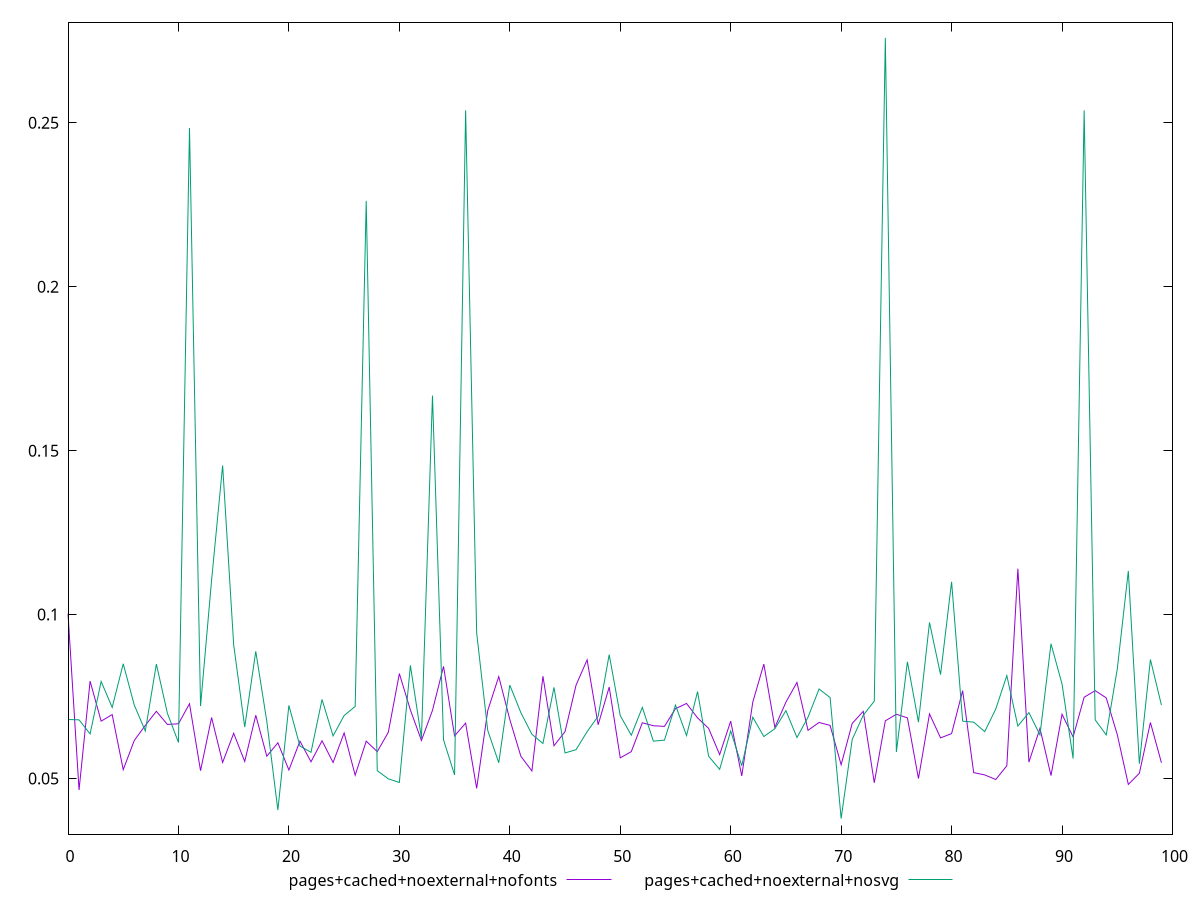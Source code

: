 reset
set terminal svg size 640, 500
set output "reprap/network-rtt/comparison/line/6_vs_7.svg"

$pagesCachedNoexternalNofonts <<EOF
0 0.10029999999999999
1 0.0465
2 0.0797
3 0.0675
4 0.06949999999999999
5 0.0527
6 0.0616
7 0.0662
8 0.0705
9 0.0665
10 0.06670000000000001
11 0.0728
12 0.052399999999999995
13 0.06860000000000001
14 0.054900000000000004
15 0.0638
16 0.05520000000000001
17 0.06929999999999999
18 0.0568
19 0.060899999999999996
20 0.0526
21 0.061399999999999996
22 0.0551
23 0.06149999999999999
24 0.054900000000000004
25 0.0639
26 0.051000000000000004
27 0.061399999999999996
28 0.05819999999999999
29 0.0641
30 0.08199999999999999
31 0.07089999999999999
32 0.0616
33 0.07079999999999999
34 0.0842
35 0.063
36 0.0669
37 0.04699999999999999
38 0.0707
39 0.0811
40 0.068
41 0.056799999999999996
42 0.0523
43 0.0812
44 0.05999999999999999
45 0.0643
46 0.0785
47 0.0862
48 0.0664
49 0.0779
50 0.05629999999999999
51 0.05819999999999999
52 0.067
53 0.0661
54 0.0659
55 0.0713
56 0.07289999999999999
57 0.0685
58 0.0653
59 0.05729999999999999
60 0.0675
61 0.0508
62 0.07329999999999999
63 0.08489999999999999
64 0.0656
65 0.07329999999999999
66 0.07930000000000001
67 0.0647
68 0.0671
69 0.0662
70 0.0542
71 0.0668
72 0.0705
73 0.0487
74 0.06760000000000001
75 0.0696
76 0.0685
77 0.049999999999999996
78 0.06969999999999998
79 0.0624
80 0.0637
81 0.0768
82 0.0518
83 0.051100000000000007
84 0.049699999999999994
85 0.0539
86 0.11399999999999998
87 0.055
88 0.0653
89 0.050899999999999994
90 0.0696
91 0.06269999999999999
92 0.07479999999999999
93 0.0768
94 0.0746
95 0.0634
96 0.04819999999999999
97 0.0516
98 0.0671
99 0.0548
EOF

$pagesCachedNoexternalNosvg <<EOF
0 0.068
1 0.0679
2 0.06359999999999999
3 0.0796
4 0.0717
5 0.08499999999999999
6 0.07239999999999999
7 0.0645
8 0.08489999999999999
9 0.06989999999999999
10 0.061
11 0.24839999999999998
12 0.0721
13 0.1105
14 0.14550000000000002
15 0.0908
16 0.0657
17 0.08879999999999999
18 0.0674
19 0.040400000000000005
20 0.07229999999999999
21 0.059899999999999995
22 0.057999999999999996
23 0.0741
24 0.063
25 0.0692
26 0.072
27 0.22619999999999998
28 0.05239999999999999
29 0.0499
30 0.048799999999999996
31 0.0845
32 0.062299999999999994
33 0.16679999999999998
34 0.061799999999999994
35 0.0511
36 0.25379999999999997
37 0.09440000000000001
38 0.0647
39 0.0548
40 0.0785
41 0.0701
42 0.0635
43 0.0607
44 0.07780000000000001
45 0.05779999999999999
46 0.05879999999999999
47 0.0643
48 0.06899999999999999
49 0.08779999999999999
50 0.0692
51 0.06319999999999999
52 0.0717
53 0.061399999999999996
54 0.06169999999999999
55 0.07239999999999999
56 0.0631
57 0.0765
58 0.05679999999999999
59 0.05280000000000001
60 0.0645
61 0.053899999999999997
62 0.0687
63 0.0628
64 0.06520000000000001
65 0.0707
66 0.0625
67 0.0687
68 0.0773
69 0.0747
70 0.0378
71 0.0619
72 0.06929999999999999
73 0.0736
74 0.2759
75 0.0581
76 0.0856
77 0.0672
78 0.09759999999999999
79 0.0817
80 0.11
81 0.0675
82 0.0672
83 0.0643
84 0.07119999999999999
85 0.08139999999999999
86 0.066
87 0.0701
88 0.0633
89 0.0911
90 0.0788
91 0.056100000000000004
92 0.25379999999999997
93 0.0679
94 0.0633
95 0.08339999999999999
96 0.11329999999999998
97 0.0545
98 0.0863
99 0.07239999999999999
EOF

set key outside below
set yrange [0.033038:0.28066199999999997]

plot \
  $pagesCachedNoexternalNofonts title "pages+cached+noexternal+nofonts" with line, \
  $pagesCachedNoexternalNosvg title "pages+cached+noexternal+nosvg" with line, \


reset